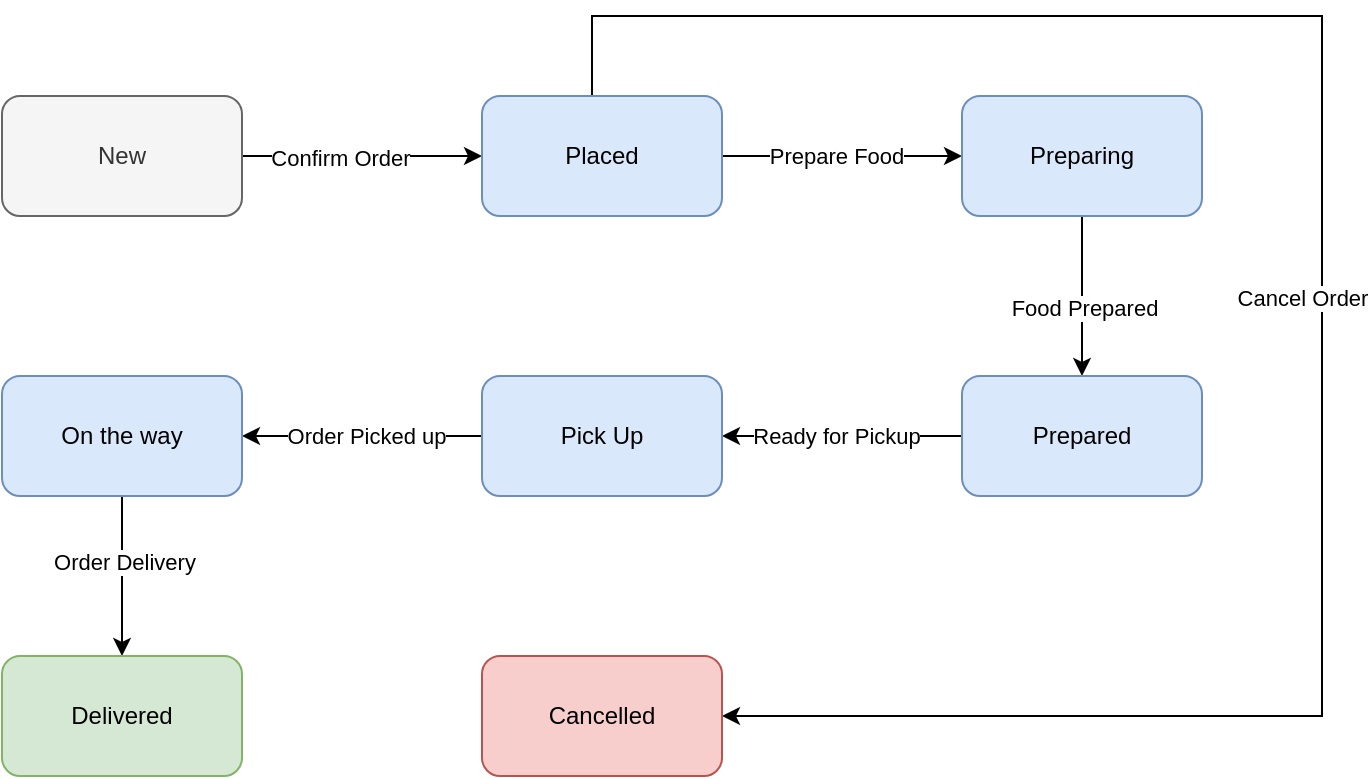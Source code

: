 <mxfile version="15.2.9" type="device"><diagram id="qQZ0AWzhy5BYMKfQ3gv8" name="Page-1"><mxGraphModel dx="1422" dy="762" grid="1" gridSize="10" guides="1" tooltips="1" connect="1" arrows="1" fold="1" page="1" pageScale="1" pageWidth="850" pageHeight="1100" math="0" shadow="0"><root><mxCell id="0"/><mxCell id="1" parent="0"/><mxCell id="WLBICpdNa1z6zTI4WrjQ-1" style="edgeStyle=orthogonalEdgeStyle;rounded=0;orthogonalLoop=1;jettySize=auto;html=1;exitX=1;exitY=0.5;exitDx=0;exitDy=0;entryX=0;entryY=0.5;entryDx=0;entryDy=0;" edge="1" parent="1" source="9Q9ZvqGKCkMdrkdS3310-1" target="9Q9ZvqGKCkMdrkdS3310-2"><mxGeometry relative="1" as="geometry"/></mxCell><mxCell id="WLBICpdNa1z6zTI4WrjQ-2" value="Confirm Order" style="edgeLabel;html=1;align=center;verticalAlign=middle;resizable=0;points=[];" vertex="1" connectable="0" parent="WLBICpdNa1z6zTI4WrjQ-1"><mxGeometry x="-0.183" y="-1" relative="1" as="geometry"><mxPoint as="offset"/></mxGeometry></mxCell><mxCell id="9Q9ZvqGKCkMdrkdS3310-1" value="New" style="rounded=1;whiteSpace=wrap;html=1;fillColor=#f5f5f5;strokeColor=#666666;fontColor=#333333;" parent="1" vertex="1"><mxGeometry x="70" y="80" width="120" height="60" as="geometry"/></mxCell><mxCell id="9Q9ZvqGKCkMdrkdS3310-11" style="edgeStyle=orthogonalEdgeStyle;rounded=0;orthogonalLoop=1;jettySize=auto;html=1;exitX=1;exitY=0.5;exitDx=0;exitDy=0;entryX=0;entryY=0.5;entryDx=0;entryDy=0;" parent="1" source="9Q9ZvqGKCkMdrkdS3310-2" target="9Q9ZvqGKCkMdrkdS3310-3" edge="1"><mxGeometry relative="1" as="geometry"/></mxCell><mxCell id="9Q9ZvqGKCkMdrkdS3310-12" value="Prepare Food" style="edgeLabel;html=1;align=center;verticalAlign=middle;resizable=0;points=[];" parent="9Q9ZvqGKCkMdrkdS3310-11" vertex="1" connectable="0"><mxGeometry x="-0.241" y="1" relative="1" as="geometry"><mxPoint x="11" y="1" as="offset"/></mxGeometry></mxCell><mxCell id="9Q9ZvqGKCkMdrkdS3310-21" style="edgeStyle=orthogonalEdgeStyle;rounded=0;orthogonalLoop=1;jettySize=auto;html=1;exitX=0.5;exitY=0;exitDx=0;exitDy=0;entryX=1;entryY=0.5;entryDx=0;entryDy=0;" parent="1" source="9Q9ZvqGKCkMdrkdS3310-2" target="9Q9ZvqGKCkMdrkdS3310-5" edge="1"><mxGeometry relative="1" as="geometry"><mxPoint x="700" y="150" as="targetPoint"/><Array as="points"><mxPoint x="365" y="40"/><mxPoint x="730" y="40"/><mxPoint x="730" y="390"/></Array></mxGeometry></mxCell><mxCell id="9Q9ZvqGKCkMdrkdS3310-22" value="Cancel Order" style="edgeLabel;html=1;align=center;verticalAlign=middle;resizable=0;points=[];" parent="9Q9ZvqGKCkMdrkdS3310-21" vertex="1" connectable="0"><mxGeometry x="0.029" relative="1" as="geometry"><mxPoint x="-10" y="5" as="offset"/></mxGeometry></mxCell><mxCell id="9Q9ZvqGKCkMdrkdS3310-2" value="Placed" style="rounded=1;whiteSpace=wrap;html=1;fillColor=#dae8fc;strokeColor=#6c8ebf;" parent="1" vertex="1"><mxGeometry x="310" y="80" width="120" height="60" as="geometry"/></mxCell><mxCell id="9Q9ZvqGKCkMdrkdS3310-13" style="edgeStyle=orthogonalEdgeStyle;rounded=0;orthogonalLoop=1;jettySize=auto;html=1;exitX=0.5;exitY=1;exitDx=0;exitDy=0;entryX=0.5;entryY=0;entryDx=0;entryDy=0;" parent="1" source="9Q9ZvqGKCkMdrkdS3310-3" target="9Q9ZvqGKCkMdrkdS3310-4" edge="1"><mxGeometry relative="1" as="geometry"/></mxCell><mxCell id="9Q9ZvqGKCkMdrkdS3310-14" value="Food Prepared" style="edgeLabel;html=1;align=center;verticalAlign=middle;resizable=0;points=[];" parent="9Q9ZvqGKCkMdrkdS3310-13" vertex="1" connectable="0"><mxGeometry x="0.151" y="1" relative="1" as="geometry"><mxPoint as="offset"/></mxGeometry></mxCell><mxCell id="9Q9ZvqGKCkMdrkdS3310-3" value="Preparing" style="rounded=1;whiteSpace=wrap;html=1;fillColor=#dae8fc;strokeColor=#6c8ebf;" parent="1" vertex="1"><mxGeometry x="550" y="80" width="120" height="60" as="geometry"/></mxCell><mxCell id="9Q9ZvqGKCkMdrkdS3310-23" style="edgeStyle=orthogonalEdgeStyle;rounded=0;orthogonalLoop=1;jettySize=auto;html=1;exitX=0;exitY=0.5;exitDx=0;exitDy=0;entryX=1;entryY=0.5;entryDx=0;entryDy=0;" parent="1" source="9Q9ZvqGKCkMdrkdS3310-4" target="9Q9ZvqGKCkMdrkdS3310-6" edge="1"><mxGeometry relative="1" as="geometry"/></mxCell><mxCell id="9Q9ZvqGKCkMdrkdS3310-24" value="Ready for Pickup" style="edgeLabel;html=1;align=center;verticalAlign=middle;resizable=0;points=[];" parent="9Q9ZvqGKCkMdrkdS3310-23" vertex="1" connectable="0"><mxGeometry x="0.252" y="-1" relative="1" as="geometry"><mxPoint x="12" y="1" as="offset"/></mxGeometry></mxCell><mxCell id="9Q9ZvqGKCkMdrkdS3310-4" value="Prepared" style="rounded=1;whiteSpace=wrap;html=1;fillColor=#dae8fc;strokeColor=#6c8ebf;" parent="1" vertex="1"><mxGeometry x="550" y="220" width="120" height="60" as="geometry"/></mxCell><mxCell id="9Q9ZvqGKCkMdrkdS3310-5" value="Cancelled" style="rounded=1;whiteSpace=wrap;html=1;fillColor=#f8cecc;strokeColor=#b85450;" parent="1" vertex="1"><mxGeometry x="310" y="360" width="120" height="60" as="geometry"/></mxCell><mxCell id="9Q9ZvqGKCkMdrkdS3310-15" style="edgeStyle=orthogonalEdgeStyle;rounded=0;orthogonalLoop=1;jettySize=auto;html=1;exitX=0;exitY=0.5;exitDx=0;exitDy=0;entryX=1;entryY=0.5;entryDx=0;entryDy=0;" parent="1" source="9Q9ZvqGKCkMdrkdS3310-6" target="9Q9ZvqGKCkMdrkdS3310-7" edge="1"><mxGeometry relative="1" as="geometry"/></mxCell><mxCell id="9Q9ZvqGKCkMdrkdS3310-16" value="Order Picked up" style="edgeLabel;html=1;align=center;verticalAlign=middle;resizable=0;points=[];" parent="9Q9ZvqGKCkMdrkdS3310-15" vertex="1" connectable="0"><mxGeometry x="0.293" y="4" relative="1" as="geometry"><mxPoint x="19" y="-4" as="offset"/></mxGeometry></mxCell><mxCell id="9Q9ZvqGKCkMdrkdS3310-6" value="Pick Up" style="rounded=1;whiteSpace=wrap;html=1;fillColor=#dae8fc;strokeColor=#6c8ebf;" parent="1" vertex="1"><mxGeometry x="310" y="220" width="120" height="60" as="geometry"/></mxCell><mxCell id="9Q9ZvqGKCkMdrkdS3310-18" style="edgeStyle=orthogonalEdgeStyle;rounded=0;orthogonalLoop=1;jettySize=auto;html=1;exitX=0.5;exitY=1;exitDx=0;exitDy=0;entryX=0.5;entryY=0;entryDx=0;entryDy=0;" parent="1" source="9Q9ZvqGKCkMdrkdS3310-7" target="9Q9ZvqGKCkMdrkdS3310-8" edge="1"><mxGeometry relative="1" as="geometry"><Array as="points"><mxPoint x="130" y="320"/><mxPoint x="130" y="320"/></Array></mxGeometry></mxCell><mxCell id="9Q9ZvqGKCkMdrkdS3310-19" value="Order Delivery" style="edgeLabel;html=1;align=center;verticalAlign=middle;resizable=0;points=[];" parent="9Q9ZvqGKCkMdrkdS3310-18" vertex="1" connectable="0"><mxGeometry x="-0.189" y="1" relative="1" as="geometry"><mxPoint as="offset"/></mxGeometry></mxCell><mxCell id="9Q9ZvqGKCkMdrkdS3310-7" value="On the way" style="rounded=1;whiteSpace=wrap;html=1;fillColor=#dae8fc;strokeColor=#6c8ebf;" parent="1" vertex="1"><mxGeometry x="70" y="220" width="120" height="60" as="geometry"/></mxCell><mxCell id="9Q9ZvqGKCkMdrkdS3310-8" value="Delivered" style="rounded=1;whiteSpace=wrap;html=1;fillColor=#d5e8d4;strokeColor=#82b366;" parent="1" vertex="1"><mxGeometry x="70" y="360" width="120" height="60" as="geometry"/></mxCell></root></mxGraphModel></diagram></mxfile>